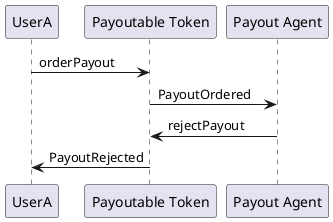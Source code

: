 @startuml
UserA -> "Payoutable Token": orderPayout
"Payoutable Token" -> "Payout Agent": PayoutOrdered
"Payout Agent" -> "Payoutable Token": rejectPayout
"Payoutable Token" -> UserA: PayoutRejected
@enduml
